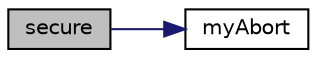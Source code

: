 digraph "secure"
{
  edge [fontname="Helvetica",fontsize="10",labelfontname="Helvetica",labelfontsize="10"];
  node [fontname="Helvetica",fontsize="10",shape=record];
  rankdir="LR";
  Node1 [label="secure",height=0.2,width=0.4,color="black", fillcolor="grey75", style="filled", fontcolor="black"];
  Node1 -> Node2 [color="midnightblue",fontsize="10",style="solid",fontname="Helvetica"];
  Node2 [label="myAbort",height=0.2,width=0.4,color="black", fillcolor="white", style="filled",URL="$security_8php.html#a905e0a6bc19ea3c499a0ad2e041d9414"];
}
